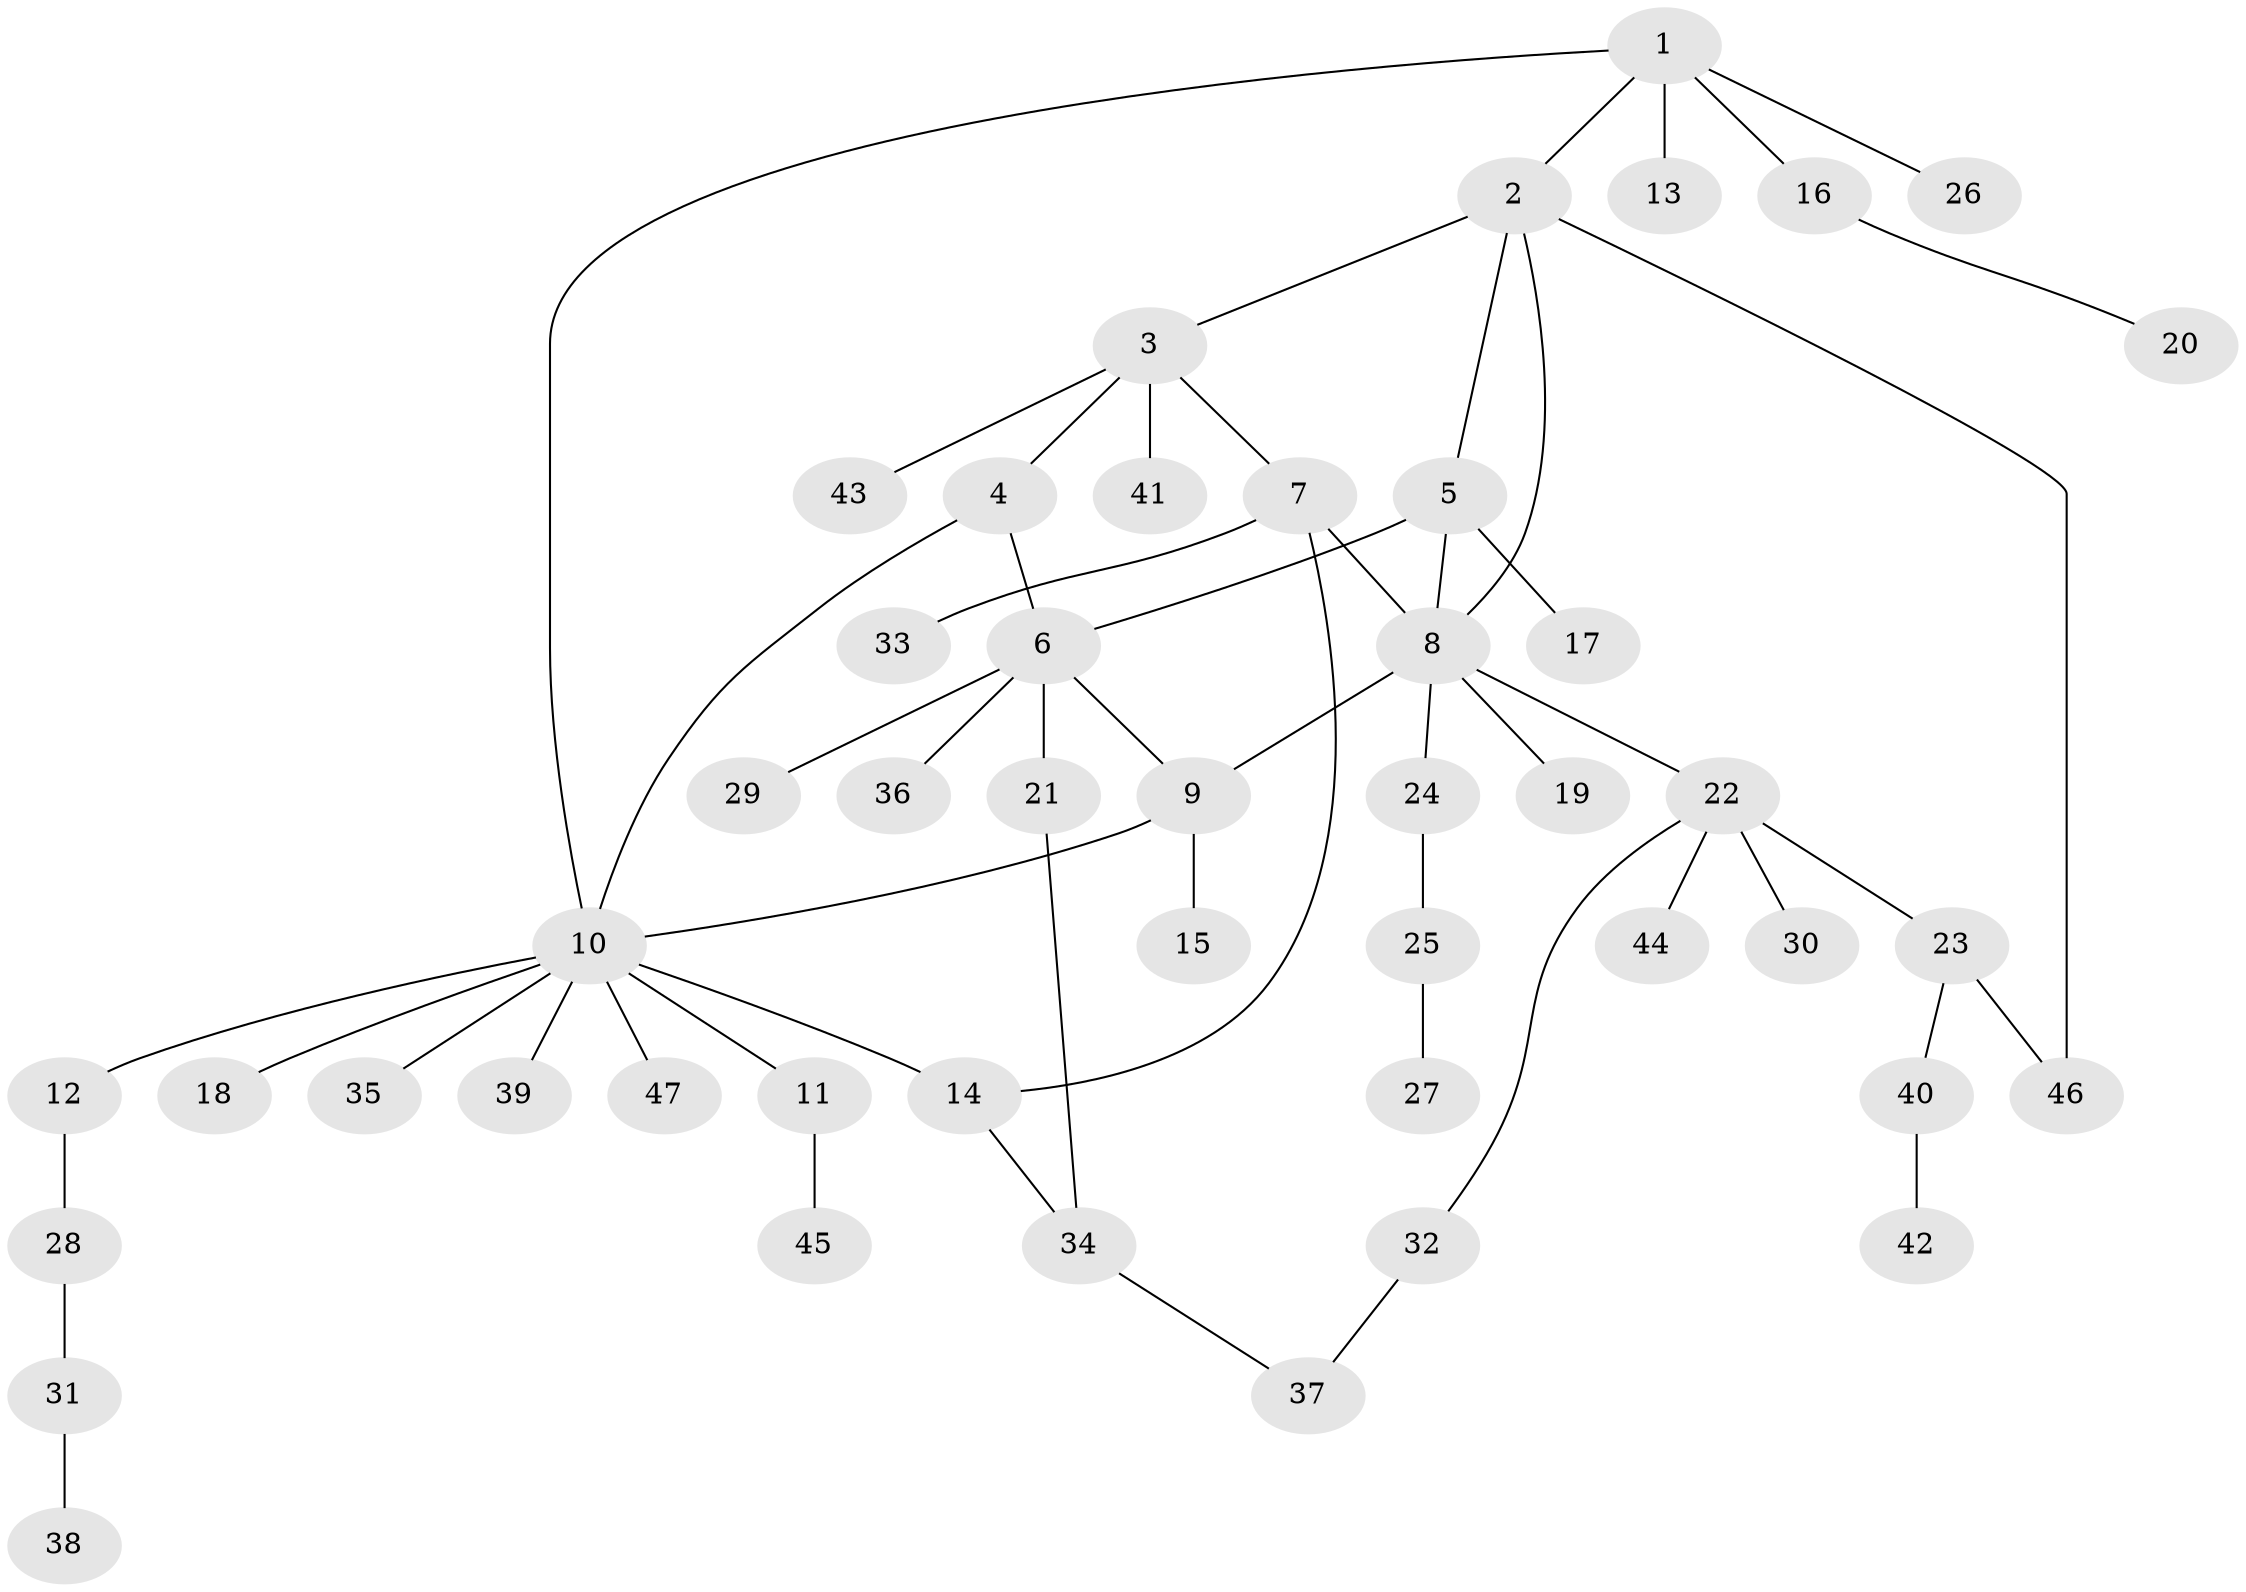 // Generated by graph-tools (version 1.1) at 2025/16/03/09/25 04:16:08]
// undirected, 47 vertices, 56 edges
graph export_dot {
graph [start="1"]
  node [color=gray90,style=filled];
  1;
  2;
  3;
  4;
  5;
  6;
  7;
  8;
  9;
  10;
  11;
  12;
  13;
  14;
  15;
  16;
  17;
  18;
  19;
  20;
  21;
  22;
  23;
  24;
  25;
  26;
  27;
  28;
  29;
  30;
  31;
  32;
  33;
  34;
  35;
  36;
  37;
  38;
  39;
  40;
  41;
  42;
  43;
  44;
  45;
  46;
  47;
  1 -- 2;
  1 -- 10;
  1 -- 13;
  1 -- 16;
  1 -- 26;
  2 -- 3;
  2 -- 5;
  2 -- 8;
  2 -- 46;
  3 -- 4;
  3 -- 7;
  3 -- 41;
  3 -- 43;
  4 -- 6;
  4 -- 10;
  5 -- 6;
  5 -- 8;
  5 -- 17;
  6 -- 9;
  6 -- 21;
  6 -- 29;
  6 -- 36;
  7 -- 8;
  7 -- 14;
  7 -- 33;
  8 -- 9;
  8 -- 19;
  8 -- 22;
  8 -- 24;
  9 -- 10;
  9 -- 15;
  10 -- 11;
  10 -- 12;
  10 -- 14;
  10 -- 18;
  10 -- 35;
  10 -- 39;
  10 -- 47;
  11 -- 45;
  12 -- 28;
  14 -- 34;
  16 -- 20;
  21 -- 34;
  22 -- 23;
  22 -- 30;
  22 -- 32;
  22 -- 44;
  23 -- 40;
  23 -- 46;
  24 -- 25;
  25 -- 27;
  28 -- 31;
  31 -- 38;
  32 -- 37;
  34 -- 37;
  40 -- 42;
}
